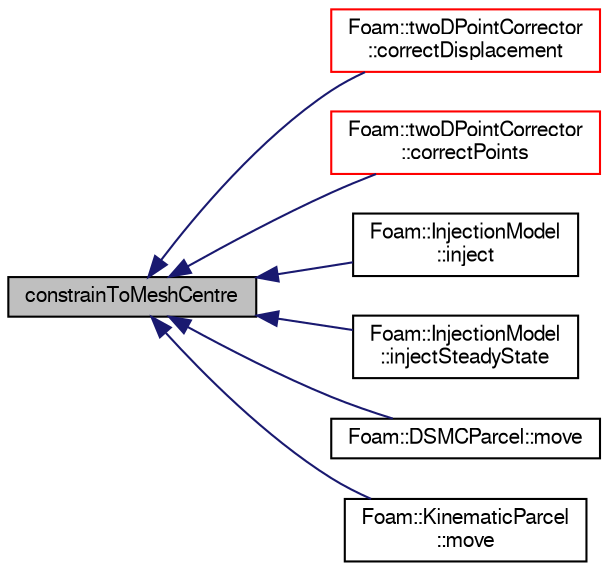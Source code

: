 digraph "constrainToMeshCentre"
{
  bgcolor="transparent";
  edge [fontname="FreeSans",fontsize="10",labelfontname="FreeSans",labelfontsize="10"];
  node [fontname="FreeSans",fontsize="10",shape=record];
  rankdir="LR";
  Node1 [label="constrainToMeshCentre",height=0.2,width=0.4,color="black", fillcolor="grey75", style="filled" fontcolor="black"];
  Node1 -> Node2 [dir="back",color="midnightblue",fontsize="10",style="solid",fontname="FreeSans"];
  Node2 [label="Foam::twoDPointCorrector\l::correctDisplacement",height=0.2,width=0.4,color="red",URL="$a02635.html#a26b46ed22455249a17fd5ec9d066ca97",tooltip="Correct motion displacements. "];
  Node1 -> Node3 [dir="back",color="midnightblue",fontsize="10",style="solid",fontname="FreeSans"];
  Node3 [label="Foam::twoDPointCorrector\l::correctPoints",height=0.2,width=0.4,color="red",URL="$a02635.html#a55018a250639c0166774f452b31de744",tooltip="Correct motion points. "];
  Node1 -> Node4 [dir="back",color="midnightblue",fontsize="10",style="solid",fontname="FreeSans"];
  Node4 [label="Foam::InjectionModel\l::inject",height=0.2,width=0.4,color="black",URL="$a01066.html#ad56021712258ad92961ed1dcb0941870",tooltip="Main injection loop. "];
  Node1 -> Node5 [dir="back",color="midnightblue",fontsize="10",style="solid",fontname="FreeSans"];
  Node5 [label="Foam::InjectionModel\l::injectSteadyState",height=0.2,width=0.4,color="black",URL="$a01066.html#a9c90fd504e4159250942be6d20db9095",tooltip="Main injection loop - steady-state. "];
  Node1 -> Node6 [dir="back",color="midnightblue",fontsize="10",style="solid",fontname="FreeSans"];
  Node6 [label="Foam::DSMCParcel::move",height=0.2,width=0.4,color="black",URL="$a00564.html#a11bc6dce932dcca261959dab510eca54",tooltip="Move the parcel. "];
  Node1 -> Node7 [dir="back",color="midnightblue",fontsize="10",style="solid",fontname="FreeSans"];
  Node7 [label="Foam::KinematicParcel\l::move",height=0.2,width=0.4,color="black",URL="$a01196.html#a11bc6dce932dcca261959dab510eca54",tooltip="Move the parcel. "];
}
